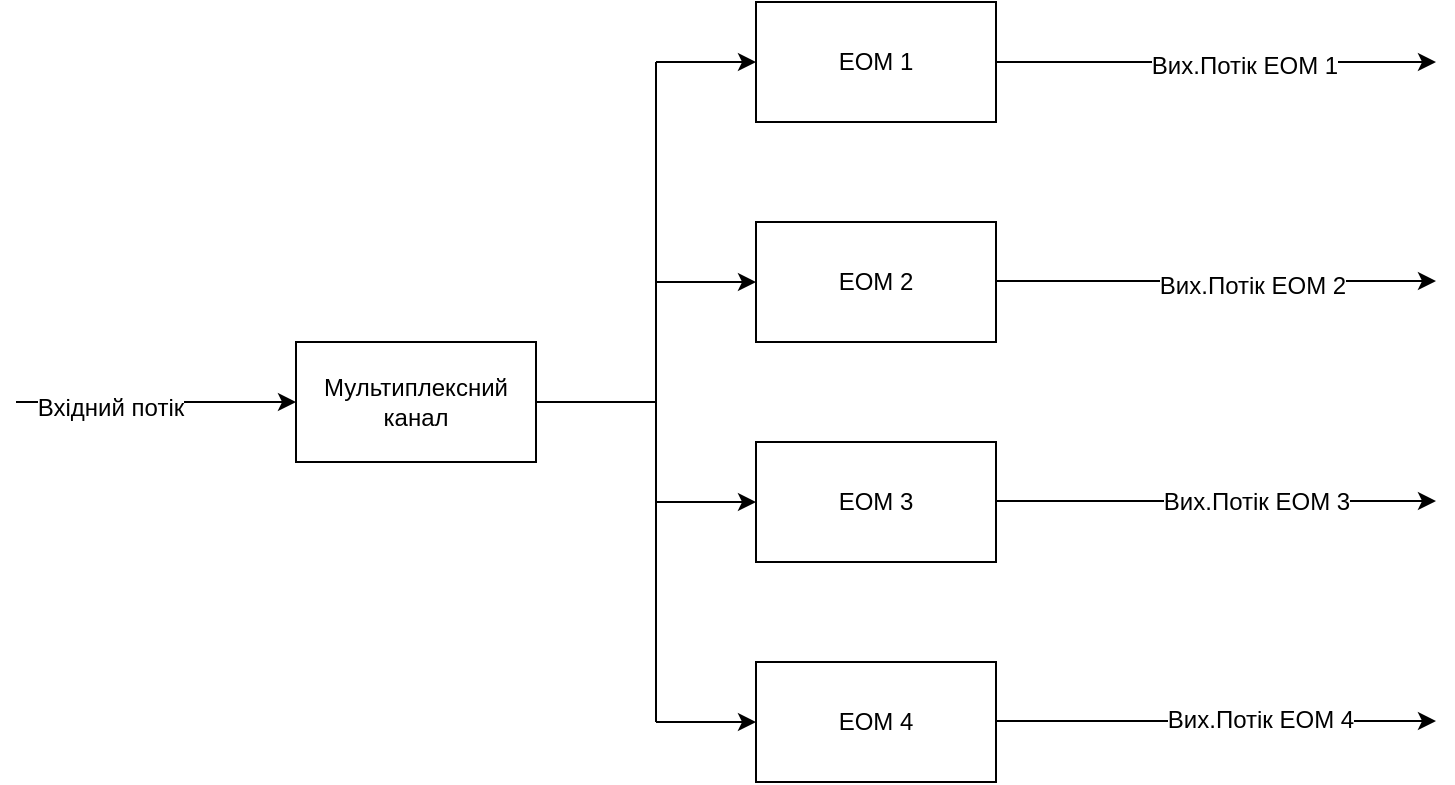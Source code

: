 <mxfile version="12.4.3" type="device" pages="1"><diagram id="uPmuYt5Nim3DbsQfZ6HY" name="Page-1"><mxGraphModel dx="868" dy="483" grid="1" gridSize="10" guides="1" tooltips="1" connect="1" arrows="1" fold="1" page="1" pageScale="1" pageWidth="827" pageHeight="1169" math="0" shadow="0"><root><mxCell id="0"/><mxCell id="1" parent="0"/><mxCell id="jyO2n3hSh1khoOlUSzZE-1" value="Мультиплексний канал" style="rounded=0;whiteSpace=wrap;html=1;" vertex="1" parent="1"><mxGeometry x="180" y="210" width="120" height="60" as="geometry"/></mxCell><mxCell id="jyO2n3hSh1khoOlUSzZE-2" value="ЕОМ 1" style="rounded=0;whiteSpace=wrap;html=1;" vertex="1" parent="1"><mxGeometry x="410" y="40" width="120" height="60" as="geometry"/></mxCell><mxCell id="jyO2n3hSh1khoOlUSzZE-3" value="ЕОМ 2" style="rounded=0;whiteSpace=wrap;html=1;" vertex="1" parent="1"><mxGeometry x="410" y="150" width="120" height="60" as="geometry"/></mxCell><mxCell id="jyO2n3hSh1khoOlUSzZE-4" value="ЕОМ 3" style="rounded=0;whiteSpace=wrap;html=1;" vertex="1" parent="1"><mxGeometry x="410" y="260" width="120" height="60" as="geometry"/></mxCell><mxCell id="jyO2n3hSh1khoOlUSzZE-5" value="ЕОМ 4" style="rounded=0;whiteSpace=wrap;html=1;" vertex="1" parent="1"><mxGeometry x="410" y="370" width="120" height="60" as="geometry"/></mxCell><mxCell id="jyO2n3hSh1khoOlUSzZE-6" value="" style="endArrow=classic;html=1;entryX=0;entryY=0.5;entryDx=0;entryDy=0;" edge="1" parent="1" target="jyO2n3hSh1khoOlUSzZE-1"><mxGeometry width="50" height="50" relative="1" as="geometry"><mxPoint x="40" y="240" as="sourcePoint"/><mxPoint x="230" y="450" as="targetPoint"/></mxGeometry></mxCell><mxCell id="jyO2n3hSh1khoOlUSzZE-19" value="Вхідний потік" style="text;html=1;align=center;verticalAlign=middle;resizable=0;points=[];;labelBackgroundColor=#ffffff;" vertex="1" connectable="0" parent="jyO2n3hSh1khoOlUSzZE-6"><mxGeometry x="-0.329" y="-3" relative="1" as="geometry"><mxPoint as="offset"/></mxGeometry></mxCell><mxCell id="jyO2n3hSh1khoOlUSzZE-7" value="" style="endArrow=classic;html=1;entryX=0;entryY=0.5;entryDx=0;entryDy=0;" edge="1" parent="1" target="jyO2n3hSh1khoOlUSzZE-5"><mxGeometry width="50" height="50" relative="1" as="geometry"><mxPoint x="360" y="400" as="sourcePoint"/><mxPoint x="260" y="360" as="targetPoint"/></mxGeometry></mxCell><mxCell id="jyO2n3hSh1khoOlUSzZE-8" value="" style="endArrow=none;html=1;exitX=1;exitY=0.5;exitDx=0;exitDy=0;" edge="1" parent="1" source="jyO2n3hSh1khoOlUSzZE-1"><mxGeometry width="50" height="50" relative="1" as="geometry"><mxPoint x="20" y="580" as="sourcePoint"/><mxPoint x="360" y="240" as="targetPoint"/><Array as="points"><mxPoint x="330" y="240"/></Array></mxGeometry></mxCell><mxCell id="jyO2n3hSh1khoOlUSzZE-9" value="" style="endArrow=none;html=1;" edge="1" parent="1"><mxGeometry width="50" height="50" relative="1" as="geometry"><mxPoint x="360" y="400" as="sourcePoint"/><mxPoint x="360" y="240" as="targetPoint"/></mxGeometry></mxCell><mxCell id="jyO2n3hSh1khoOlUSzZE-10" value="" style="endArrow=none;html=1;" edge="1" parent="1"><mxGeometry width="50" height="50" relative="1" as="geometry"><mxPoint x="360" y="70" as="sourcePoint"/><mxPoint x="360" y="240" as="targetPoint"/></mxGeometry></mxCell><mxCell id="jyO2n3hSh1khoOlUSzZE-11" value="" style="endArrow=classic;html=1;entryX=0;entryY=0.5;entryDx=0;entryDy=0;" edge="1" parent="1" target="jyO2n3hSh1khoOlUSzZE-4"><mxGeometry width="50" height="50" relative="1" as="geometry"><mxPoint x="360" y="290" as="sourcePoint"/><mxPoint x="80" y="450" as="targetPoint"/></mxGeometry></mxCell><mxCell id="jyO2n3hSh1khoOlUSzZE-12" value="" style="endArrow=classic;html=1;entryX=0;entryY=0.5;entryDx=0;entryDy=0;" edge="1" parent="1" target="jyO2n3hSh1khoOlUSzZE-3"><mxGeometry width="50" height="50" relative="1" as="geometry"><mxPoint x="360" y="180" as="sourcePoint"/><mxPoint x="80" y="450" as="targetPoint"/></mxGeometry></mxCell><mxCell id="jyO2n3hSh1khoOlUSzZE-13" value="" style="endArrow=classic;html=1;entryX=0;entryY=0.5;entryDx=0;entryDy=0;" edge="1" parent="1" target="jyO2n3hSh1khoOlUSzZE-2"><mxGeometry width="50" height="50" relative="1" as="geometry"><mxPoint x="360" y="70" as="sourcePoint"/><mxPoint x="80" y="450" as="targetPoint"/></mxGeometry></mxCell><mxCell id="jyO2n3hSh1khoOlUSzZE-14" value="" style="endArrow=classic;html=1;exitX=1;exitY=0.5;exitDx=0;exitDy=0;" edge="1" parent="1" source="jyO2n3hSh1khoOlUSzZE-2"><mxGeometry width="50" height="50" relative="1" as="geometry"><mxPoint x="30" y="500" as="sourcePoint"/><mxPoint x="750" y="70" as="targetPoint"/></mxGeometry></mxCell><mxCell id="jyO2n3hSh1khoOlUSzZE-20" value="Вих.Потік ЕОМ 1" style="text;html=1;align=center;verticalAlign=middle;resizable=0;points=[];;labelBackgroundColor=#ffffff;" vertex="1" connectable="0" parent="jyO2n3hSh1khoOlUSzZE-14"><mxGeometry x="0.127" y="-2" relative="1" as="geometry"><mxPoint as="offset"/></mxGeometry></mxCell><mxCell id="jyO2n3hSh1khoOlUSzZE-15" value="" style="endArrow=classic;html=1;exitX=1;exitY=0.5;exitDx=0;exitDy=0;" edge="1" parent="1"><mxGeometry width="50" height="50" relative="1" as="geometry"><mxPoint x="530" y="179.5" as="sourcePoint"/><mxPoint x="750" y="179.5" as="targetPoint"/></mxGeometry></mxCell><mxCell id="jyO2n3hSh1khoOlUSzZE-21" value="Вих.Потік ЕОМ 2" style="text;html=1;align=center;verticalAlign=middle;resizable=0;points=[];;labelBackgroundColor=#ffffff;" vertex="1" connectable="0" parent="jyO2n3hSh1khoOlUSzZE-15"><mxGeometry x="0.164" y="-1" relative="1" as="geometry"><mxPoint y="1" as="offset"/></mxGeometry></mxCell><mxCell id="jyO2n3hSh1khoOlUSzZE-16" value="" style="endArrow=classic;html=1;exitX=1;exitY=0.5;exitDx=0;exitDy=0;" edge="1" parent="1"><mxGeometry width="50" height="50" relative="1" as="geometry"><mxPoint x="530" y="289.5" as="sourcePoint"/><mxPoint x="750" y="289.5" as="targetPoint"/></mxGeometry></mxCell><mxCell id="jyO2n3hSh1khoOlUSzZE-22" value="Вих.Потік ЕОМ 3" style="text;html=1;align=center;verticalAlign=middle;resizable=0;points=[];;labelBackgroundColor=#ffffff;" vertex="1" connectable="0" parent="jyO2n3hSh1khoOlUSzZE-16"><mxGeometry x="0.291" y="1" relative="1" as="geometry"><mxPoint x="-12" y="1.5" as="offset"/></mxGeometry></mxCell><mxCell id="jyO2n3hSh1khoOlUSzZE-17" value="" style="endArrow=classic;html=1;exitX=1;exitY=0.5;exitDx=0;exitDy=0;" edge="1" parent="1"><mxGeometry width="50" height="50" relative="1" as="geometry"><mxPoint x="530" y="399.5" as="sourcePoint"/><mxPoint x="750" y="399.5" as="targetPoint"/></mxGeometry></mxCell><mxCell id="jyO2n3hSh1khoOlUSzZE-23" value="Вих.Потік ЕОМ 4" style="text;html=1;align=center;verticalAlign=middle;resizable=0;points=[];;labelBackgroundColor=#ffffff;" vertex="1" connectable="0" parent="jyO2n3hSh1khoOlUSzZE-17"><mxGeometry x="0.2" y="2" relative="1" as="geometry"><mxPoint y="1" as="offset"/></mxGeometry></mxCell></root></mxGraphModel></diagram></mxfile>